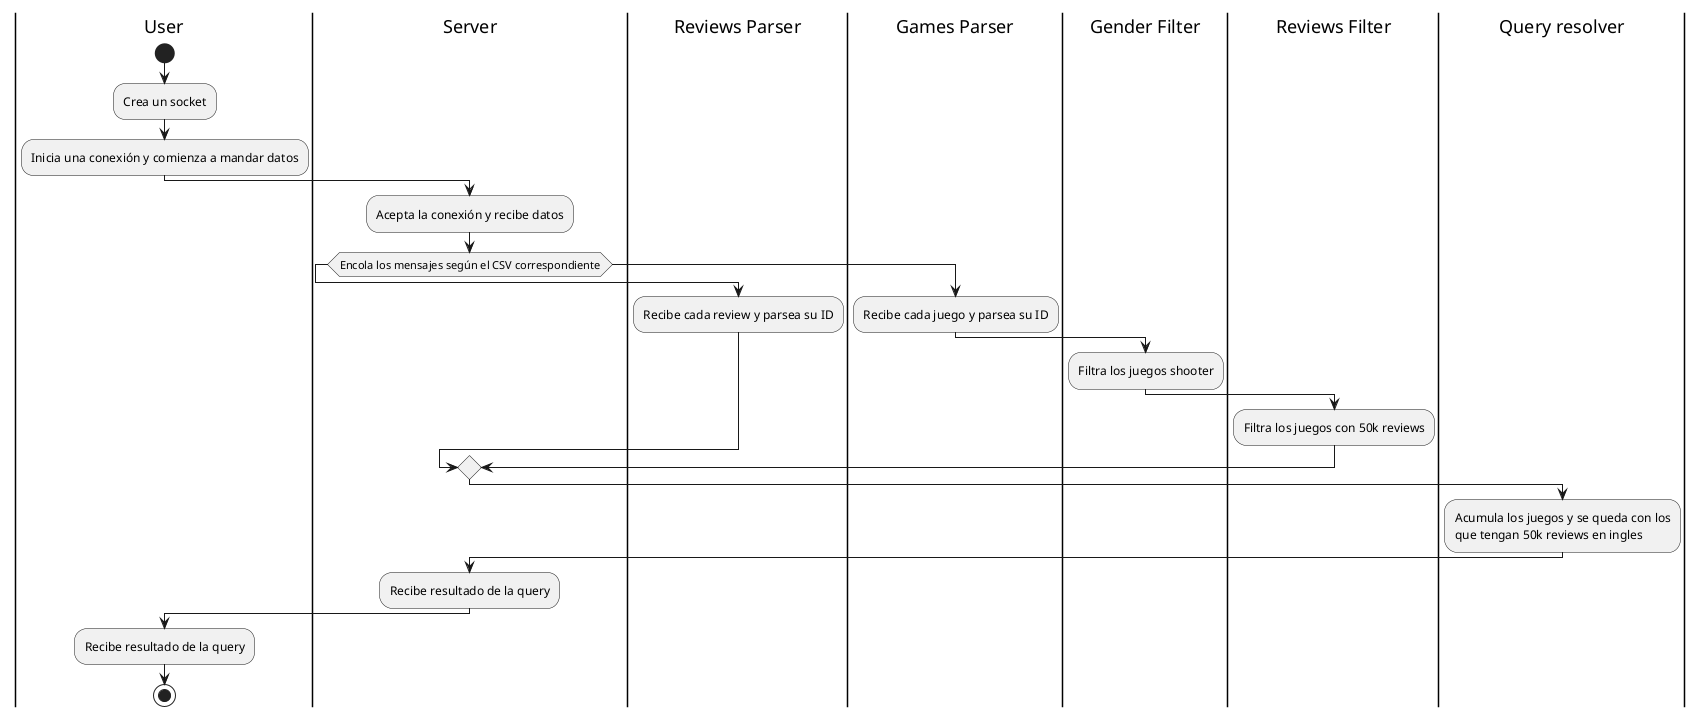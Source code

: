@startuml
|User|
start
:Crea un socket;
:Inicia una conexión y comienza a mandar datos;

|Server|
:Acepta la conexión y recibe datos;
if (Encola los mensajes según el CSV correspondiente) then
   |Reviews Parser|
   :Recibe cada review y parsea su ID;
else
   |Games Parser|
   :Recibe cada juego y parsea su ID;
   |Gender Filter|
   :Filtra los juegos shooter;
   |Reviews Filter|
   :Filtra los juegos con 50k reviews;
endif
   |Query resolver|
   :Acumula los juegos y se queda con los\nque tengan 50k reviews en ingles;
   |Server|
   :Recibe resultado de la query;
   |User|
   :Recibe resultado de la query;
stop
@enduml